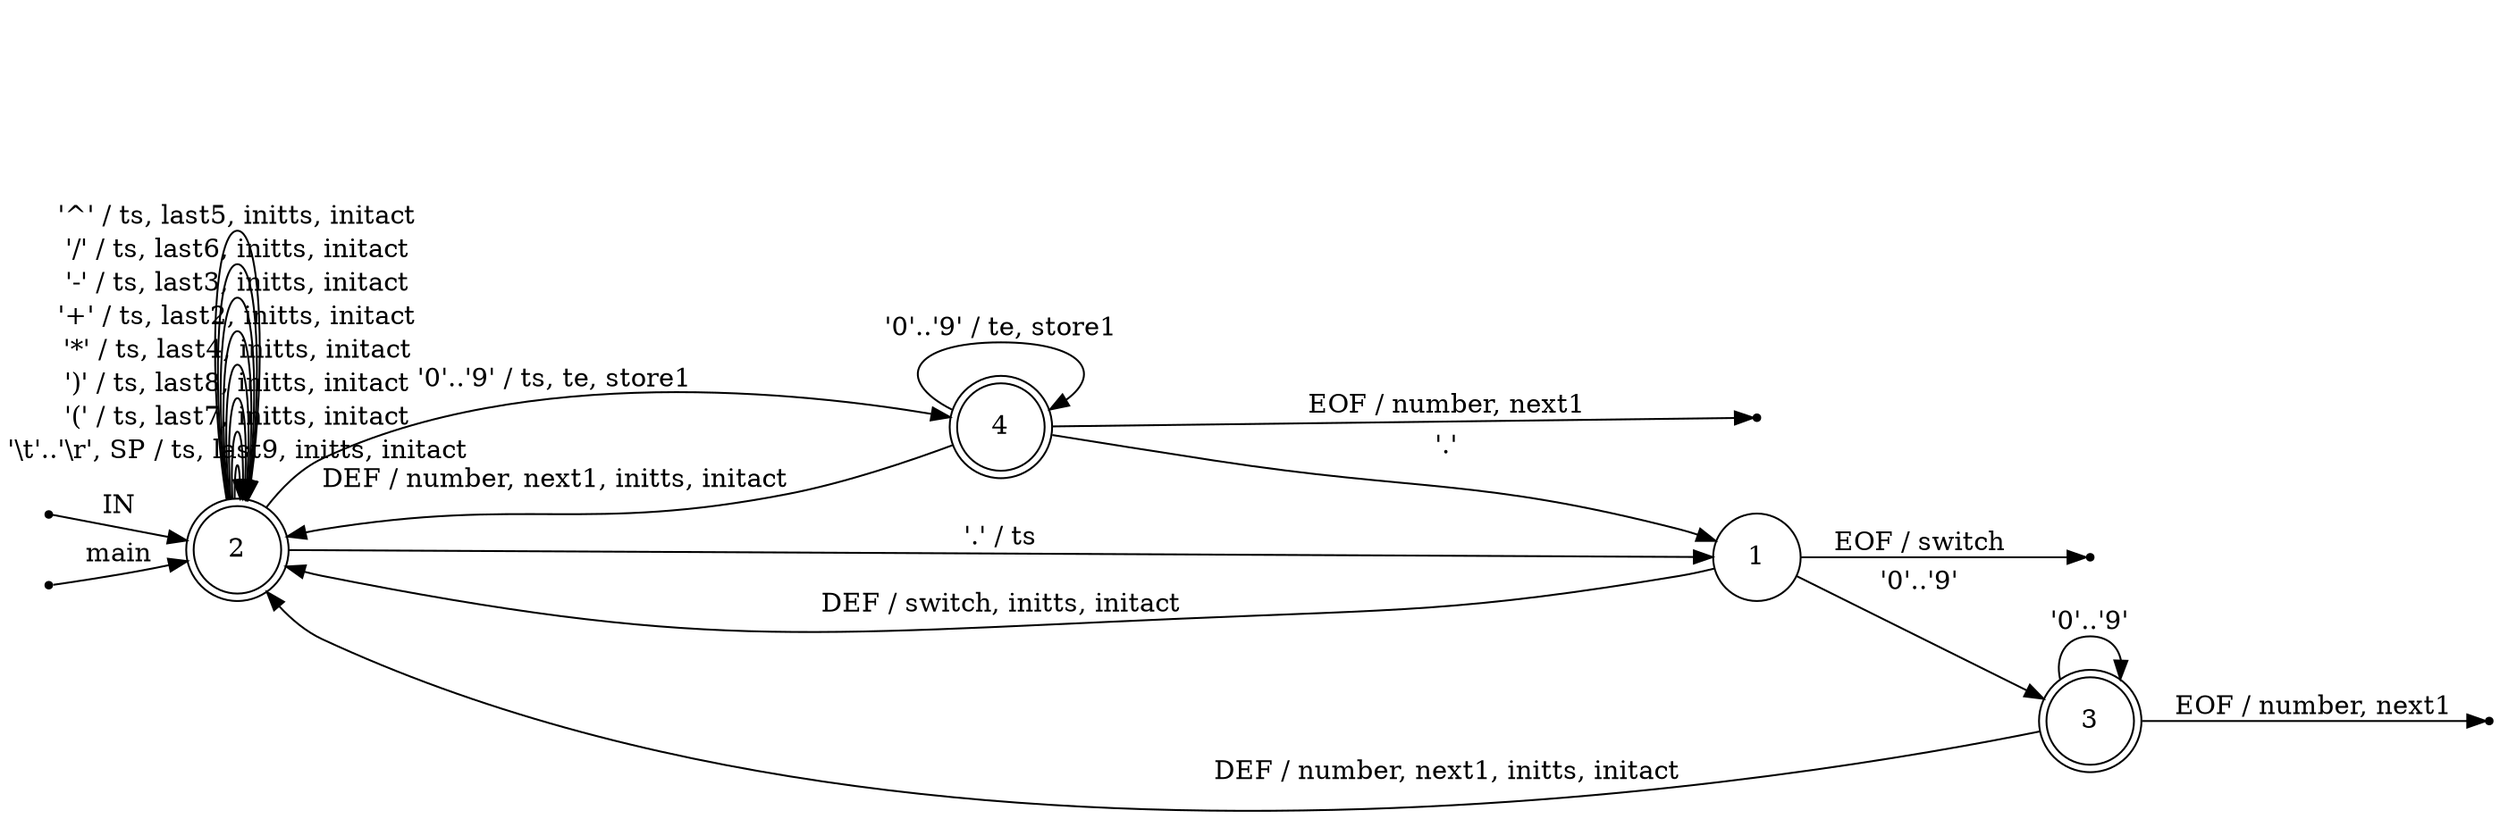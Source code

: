 digraph formula {
	rankdir=LR;
	node [ shape = point ];
	ENTRY;
	en_2;
	eof_1;
	eof_3;
	eof_4;
	node [ shape = circle, height = 0.2 ];
	node [ fixedsize = true, height = 0.65, shape = doublecircle ];
	2;
	3;
	4;
	node [ shape = circle ];
	1 -> 3 [ label = "'0'..'9'" ];
	1 -> 2 [ label = "DEF / switch, initts, initact" ];
	2 -> 2 [ label = "'\\t'..'\\r', SP / ts, last9, initts, initact" ];
	2 -> 2 [ label = "'(' / ts, last7, initts, initact" ];
	2 -> 2 [ label = "')' / ts, last8, initts, initact" ];
	2 -> 2 [ label = "'*' / ts, last4, initts, initact" ];
	2 -> 2 [ label = "'+' / ts, last2, initts, initact" ];
	2 -> 2 [ label = "'-' / ts, last3, initts, initact" ];
	2 -> 1 [ label = "'.' / ts" ];
	2 -> 2 [ label = "'/' / ts, last6, initts, initact" ];
	2 -> 4 [ label = "'0'..'9' / ts, te, store1" ];
	2 -> 2 [ label = "'^' / ts, last5, initts, initact" ];
	3 -> 3 [ label = "'0'..'9'" ];
	3 -> 2 [ label = "DEF / number, next1, initts, initact" ];
	4 -> 1 [ label = "'.'" ];
	4 -> 4 [ label = "'0'..'9' / te, store1" ];
	4 -> 2 [ label = "DEF / number, next1, initts, initact" ];
	ENTRY -> 2 [ label = "IN" ];
	en_2 -> 2 [ label = "main" ];
	1 -> eof_1 [ label = "EOF / switch" ];
	3 -> eof_3 [ label = "EOF / number, next1" ];
	4 -> eof_4 [ label = "EOF / number, next1" ];
}
